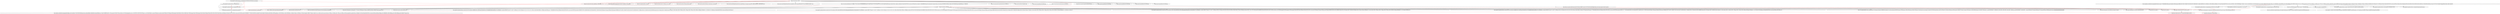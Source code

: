 strict digraph G {
ratio=compress;
"http://ad.turn.com/server/pixel.htm?fpid=6&sp=y" -> "http://cdn.turn.com/server/ddc.htm?uid=3073708154474896527&rnd=3145765748512824463&fpid=6&nu=y&t=&sp=y&purl=&ctid=1&cyid=2";
"http://www.ask.com/---680:end" -> "http://pagead2.googlesyndication.com/activeview?id=osdtos&avi=BGvuWhjckVaDHC6aDwQHI14HADgAAAAAQATgByAEJwAIC4AIA4AQBoAYWwhMDEIAB&ti=1&adk=2296567755&p=227,1103,477,1403&tos=4253,0,0,0,0&mtos=4253,4253,4253,4253,4253&rs=3&ht=0&tfs=270&tls=4523&fp=correlator%3D2171614170972160%26eid%3D108809022%26iu%3D%252F23219321%252Fiac.ask-ask.us.dw%252Fhomepage%252Fhomepage%252Fhomepage%26oid%3D3%26url%3Dhttp%253A%252F%252Fwww.ask.com%252F&afp=%26output%3Djson_html%26impl%3Dfif%26dt%3D1435321989646%26adx%3D1103%26ady%3D227%26ifi%3D2%26flash%3D18.0.0&tmo=3&tme=268&abd=1-0-14&r=u&bs=1855,1076&bos=1855,1176&ps=1855,1076&ss=1920,1200&tt=4143&pt=380&deb=1-1-1-5-15-4&tvt=4254&uc=14";
"http://www.ask.com/---680:end" -> "http://pagead2.googlesyndication.com/activeview?id=osdtos&avi=BJJdMhzckVevuNJPUpgOQo4HoAQDzm53O1QEAABABOAHIAQLIA8EEoAYCwhMDEIAB&ti=1&adk=4065295617&p=227,1103,477,1403&tos=5161,0,0,0,0&mtos=5161,5161,5161,5161,5161&rs=1&ht=0&tfs=116&tls=5277&fp=client%3Dca-pub-1776282838082166%26url%3Dhttp%253A%252F%252Fwww.ask.com%252F%26correlator%3D6701477777409%26ifk%3D481021502%26eid%3D575144603%252C317150304%26oid%3D3&afp=%26output%3Dhtml%26slotname%3D9884231937%252F5174602857%252F1280135337%252F8523922017%26flash%3D18.0.0%26dt%3D1435321989698%26adx%3D1103%26ady%3D227%26ifi%3D1&tdl=43&abd=1-0-14&r=u&bs=1855,1113&bos=1855,1176&ps=1855,1113&ss=1920,1200&tt=5022&pt=255&deb=1-1-1-8-15-4&tvt=5161&iframe_loc=http%3A%2F%2Fwww.ask.com%2F&is=300,250&uc=14";
"http://www.ask.com/---0:679" -> "http://www.ask.com/st/c/css/ask_home.min.c321868e.css";
"http://www.ask.com/---0:679" -> "http://sp.ask.com/sh/i/a14/c/generic.png";
"http://www.ask.com/---0:679" -> "http://sp.ask.com/qotdxdict/i/20150407.jpg";
"http://www.ask.com/---0:679" -> "http://sp.ask.com/qotdxdict/i/20150406.jpg";
"http://www.ask.com/---0:679" -> "http://sp.ask.com/qotdxdict/i/20150405.jpg";
"http://www.ask.com/---0:679" -> "http://sp.ask.com/qotdxdict/i/20150404.jpg";
"http://www.ask.com/---0:679" -> "http://sp.ask.com/qotdxdict/i/20150403.jpg";
"http://www.ask.com/---0:679" -> "http://static.pollroll.in/images/poll-20150307073308264-3728-large.jpg";
"http://www.ask.com/st/c/js/ask_home.min.6239cf50.js" -> "http://www.ask.com/---680:end";
"http://www.ask.com/---0:679" -> "http://www.ask.com/st/c/js/ask_unified.min.c7f61e55.js";
"http://www.ask.com/st/c/js/ask_unified.min.c7f61e55.js" -> "http://www.ask.com/---680:end";
"http://www.ask.com/---0:679" -> "http://www.google-analytics.com/ga.js";
"http://www.ask.com/---0:679" -> "http://b.scorecardresearch.com/beacon.js";
"http://www.ask.com/---0:679" -> "http://ad.crwdcntrl.net/5/c=4736/pe=y/var=ccauds";
"http://www.ask.com/---0:679" -> "http://sp.ask.com/sh/i/a16/themes/bluelinen.jpg";
"http://www.ask.com/---0:679" -> "http://sp.ask.com/sh/i/a16/themes/weather/peel_weather.png";
"http://www.ask.com/---0:679" -> "http://sp.ask.com/sh/i/legend/st/production/compiled/legacy_homepage-LegacyHP-031dff5815f66e80b1c1af80d2e8f5c5.png";
"http://www.ask.com/---0:679" -> "http://sp.ask.com/sh/i/legend/st/production/compiled/us_sprite-LegacyHP-b9ed5c7f27cbcc2256d96d2324494317.png";
"http://www.ask.com/---0:679" -> "http://www.ask.com/ulog?anxuu=C11F8BAC-77F5-411D-A1A7-9FF9DB9B988E&anxa=T2_AskUS&anxv=372c321&anxd=2015-03-24T18%3A48%3A00Z&anxsn=askus013iad.io.askjeeves.info&anxu=http%3A%2F%2Fwww.ask.com%2F&anxl=en-us&anxlv=1428436869816&anxrd=none&anxrk=-&anxsq=2&pl_cm=true&anxi=9FC8FD95-C3FB-44A7-A4E2-A72E570E48C9&anxe=BackFill&anxr=1758858106";
"http://www.ask.com/---680:end" -> "http://www.google-analytics.com/__utm.gif?utmwv=5.6.4&utms=2&utmn=1389282241&utmhn=www.ask.com&utme=8(LD)9(0)&utmcs=UTF-8&utmsr=1920x1200&utmvp=1855x1076&utmsc=24-bit&utmul=en-us&utmje=1&utmfl=18.0%20r0&utmdt=Ask.com%20-%20What%27s%20Your%20Question%3F&utmhid=1064404727&utmr=-&utmp=%2F&utmht=1435321995240&utmac=UA-5081537-46&utmcc=__utma%3D252994457.1309008258.1435321990.1435321990.1435321990.1%3B%2B__utmz%3D252994457.1435321990.1.1.utmcsr%3D(direct)%7Cutmccn%3D(direct)%7Cutmcmd%3D(none)%3B&utmjid=&utmu=qQAAAAAAAAAAAAAAAAAAAAAE~";
"http://www.ask.com/---680:end" -> "http://tags.crwdcntrl.net/c/4737/cc.js?ns=_cc4737";
"http://partner.googleadservices.com/gpt/pubads_impl_58.js" -> "http://pubads.g.doubleclick.net/gampad/ads?gdfp_req=1&correlator=740145782325248&output=json_html&callback=callbackProxy&impl=fifs&json_a=1&eid=108809022&sfv=1-0-2&iu_parts=23219321%2Ciac.ask-ask.us.dw%2Chomepage&enc_prev_ius=%2F0%2F1%2F2%2F2%2F2&prev_iu_szs=300x250&prev_scp=pos%3Dtop&cust_params=iabcat%3Diab19-35%26ptype%3Dhomepage%26ref%3Ddirect%26rpv%3D69%26tx1%3Dhomepage%26tx2%3Dhomepage%26tx3%3Dnull%26lang%3Deng%26loc%3Dus%26kw%3Dnull%26dc_ref%3Dhttp%25253A%25252F%25252Fwww.ask.com%25252F&cookie=ID%3D86832707736631e6%3AT%3D1428436870%3AS%3DALNI_MbGgTQswZKS5ZPqPoZ_efFY9cjxAQ&lmt=1435321995&dt=1435321995288&cc=100&frm=20&biw=1855&bih=1076&oid=3&adks=2296567755&gut=v2&ifi=1&u_tz=-240&u_his=2&u_java=true&u_h=1200&u_w=1920&u_ah=1176&u_aw=1855&u_cd=24&u_nplug=6&u_nmime=8&u_sd=1&flash=18.0.0&url=http%3A%2F%2Fwww.ask.com%2F&vrg=58&vrp=58&ga_vid=1309008258.1435321990&ga_sid=1435321990&ga_hid=1064404727&ga_fc=true";
"http://partner.googleadservices.com/gpt/pubads_impl_58.js" -> "http://pagead2.googlesyndication.com/pagead/osd.js";
"http://www.ask.com/---680:end" -> "http://b.scorecardresearch.com/beacon.js";
"http://www.ask.com/---680:end" -> "http://tap2-cdn.rubiconproject.com/partner/scripts/rubicon/emily.html?rtb_ext=1&pc=10952/40362&geo=na&co=us";
"http://pagead2.googlesyndication.com/pagead/js/r20150402/r20150224/show_ads_impl.js" -> "http://pagead2.googlesyndication.com/pagead/osd.js";
"http://googleads.g.doubleclick.net/pagead/ads?client=ca-pub-1776282838082166&output=html&h=250&slotname=9884231937%2F5174602857%2F1280135337%2F8523922017&adk=4065295617&w=300&lmt=1435321995&ea=0&flash=18.0.0&url=http%3A%2F%2Fwww.ask.com%2F&dt=1435321995396&bpp=7&bdt=111&shv=r20150402&cbv=r20150224&saldr=sa&correlator=388297297921&frm=23&ga_vid=1309008258.1435321990&ga_sid=1435321990&ga_hid=1950922143&ga_fc=1&u_tz=-240&u_his=2&u_java=1&u_h=1200&u_w=1920&u_ah=1176&u_aw=1855&u_cd=24&u_nplug=6&u_nmime=8&dff=times%20new%20roman&dfs=16&adx=1103&ady=227&biw=1855&bih=1076&isw=300&ish=250&ifk=481021502&eid=317150304&oid=3&loc=http%3A%2F%2Fwww.ask.com%2F&rx=0&eae=2&fc=24&brdim=65%2C24%2C65%2C24%2C1855%2C24%2C1855%2C1176%2C300%2C250&vis=1&rsz=%7C%7Co%7C&abl=CS&ppjl=f&fu=4&bc=1&ifi=1&dtd=65" -> "http://pagead2.googlesyndication.com/simgad/6015556649819274920";
"http://googleads.g.doubleclick.net/pagead/ads?client=ca-pub-1776282838082166&output=html&h=250&slotname=9884231937%2F5174602857%2F1280135337%2F8523922017&adk=4065295617&w=300&lmt=1435321995&ea=0&flash=18.0.0&url=http%3A%2F%2Fwww.ask.com%2F&dt=1435321995396&bpp=7&bdt=111&shv=r20150402&cbv=r20150224&saldr=sa&correlator=388297297921&frm=23&ga_vid=1309008258.1435321990&ga_sid=1435321990&ga_hid=1950922143&ga_fc=1&u_tz=-240&u_his=2&u_java=1&u_h=1200&u_w=1920&u_ah=1176&u_aw=1855&u_cd=24&u_nplug=6&u_nmime=8&dff=times%20new%20roman&dfs=16&adx=1103&ady=227&biw=1855&bih=1076&isw=300&ish=250&ifk=481021502&eid=317150304&oid=3&loc=http%3A%2F%2Fwww.ask.com%2F&rx=0&eae=2&fc=24&brdim=65%2C24%2C65%2C24%2C1855%2C24%2C1855%2C1176%2C300%2C250&vis=1&rsz=%7C%7Co%7C&abl=CS&ppjl=f&fu=4&bc=1&ifi=1&dtd=65" -> "http://pagead2.googlesyndication.com/pagead/js/r20150402/r20110914/abg.js";
"http://googleads.g.doubleclick.net/pagead/ads?client=ca-pub-1776282838082166&output=html&h=250&slotname=9884231937%2F5174602857%2F1280135337%2F8523922017&adk=4065295617&w=300&lmt=1435321995&ea=0&flash=18.0.0&url=http%3A%2F%2Fwww.ask.com%2F&dt=1435321995396&bpp=7&bdt=111&shv=r20150402&cbv=r20150224&saldr=sa&correlator=388297297921&frm=23&ga_vid=1309008258.1435321990&ga_sid=1435321990&ga_hid=1950922143&ga_fc=1&u_tz=-240&u_his=2&u_java=1&u_h=1200&u_w=1920&u_ah=1176&u_aw=1855&u_cd=24&u_nplug=6&u_nmime=8&dff=times%20new%20roman&dfs=16&adx=1103&ady=227&biw=1855&bih=1076&isw=300&ish=250&ifk=481021502&eid=317150304&oid=3&loc=http%3A%2F%2Fwww.ask.com%2F&rx=0&eae=2&fc=24&brdim=65%2C24%2C65%2C24%2C1855%2C24%2C1855%2C1176%2C300%2C250&vis=1&rsz=%7C%7Co%7C&abl=CS&ppjl=f&fu=4&bc=1&ifi=1&dtd=65" -> "http://pagead2.googlesyndication.com/pagead/images/google-logo.png";
"http://googleads.g.doubleclick.net/pagead/ads?client=ca-pub-1776282838082166&output=html&h=250&slotname=9884231937%2F5174602857%2F1280135337%2F8523922017&adk=4065295617&w=300&lmt=1435321995&ea=0&flash=18.0.0&url=http%3A%2F%2Fwww.ask.com%2F&dt=1435321995396&bpp=7&bdt=111&shv=r20150402&cbv=r20150224&saldr=sa&correlator=388297297921&frm=23&ga_vid=1309008258.1435321990&ga_sid=1435321990&ga_hid=1950922143&ga_fc=1&u_tz=-240&u_his=2&u_java=1&u_h=1200&u_w=1920&u_ah=1176&u_aw=1855&u_cd=24&u_nplug=6&u_nmime=8&dff=times%20new%20roman&dfs=16&adx=1103&ady=227&biw=1855&bih=1076&isw=300&ish=250&ifk=481021502&eid=317150304&oid=3&loc=http%3A%2F%2Fwww.ask.com%2F&rx=0&eae=2&fc=24&brdim=65%2C24%2C65%2C24%2C1855%2C24%2C1855%2C1176%2C300%2C250&vis=1&rsz=%7C%7Co%7C&abl=CS&ppjl=f&fu=4&bc=1&ifi=1&dtd=65" -> "http://googleads.g.doubleclick.net/pagead/drt/s?v=r20120211";
"http://googleads.g.doubleclick.net/pagead/ads?client=ca-pub-1776282838082166&output=html&h=250&slotname=9884231937%2F5174602857%2F1280135337%2F8523922017&adk=4065295617&w=300&lmt=1435321995&ea=0&flash=18.0.0&url=http%3A%2F%2Fwww.ask.com%2F&dt=1435321995396&bpp=7&bdt=111&shv=r20150402&cbv=r20150224&saldr=sa&correlator=388297297921&frm=23&ga_vid=1309008258.1435321990&ga_sid=1435321990&ga_hid=1950922143&ga_fc=1&u_tz=-240&u_his=2&u_java=1&u_h=1200&u_w=1920&u_ah=1176&u_aw=1855&u_cd=24&u_nplug=6&u_nmime=8&dff=times%20new%20roman&dfs=16&adx=1103&ady=227&biw=1855&bih=1076&isw=300&ish=250&ifk=481021502&eid=317150304&oid=3&loc=http%3A%2F%2Fwww.ask.com%2F&rx=0&eae=2&fc=24&brdim=65%2C24%2C65%2C24%2C1855%2C24%2C1855%2C1176%2C300%2C250&vis=1&rsz=%7C%7Co%7C&abl=CS&ppjl=f&fu=4&bc=1&ifi=1&dtd=65" -> "http://cm.g.doubleclick.net/push?client=ca-pub-1776282838082166";
"http://googleads.g.doubleclick.net/pagead/ads?client=ca-pub-1776282838082166&output=html&h=250&slotname=9884231937%2F5174602857%2F1280135337%2F8523922017&adk=4065295617&w=300&lmt=1435321995&ea=0&flash=18.0.0&url=http%3A%2F%2Fwww.ask.com%2F&dt=1435321995396&bpp=7&bdt=111&shv=r20150402&cbv=r20150224&saldr=sa&correlator=388297297921&frm=23&ga_vid=1309008258.1435321990&ga_sid=1435321990&ga_hid=1950922143&ga_fc=1&u_tz=-240&u_his=2&u_java=1&u_h=1200&u_w=1920&u_ah=1176&u_aw=1855&u_cd=24&u_nplug=6&u_nmime=8&dff=times%20new%20roman&dfs=16&adx=1103&ady=227&biw=1855&bih=1076&isw=300&ish=250&ifk=481021502&eid=317150304&oid=3&loc=http%3A%2F%2Fwww.ask.com%2F&rx=0&eae=2&fc=24&brdim=65%2C24%2C65%2C24%2C1855%2C24%2C1855%2C1176%2C300%2C250&vis=1&rsz=%7C%7Co%7C&abl=CS&ppjl=f&fu=4&bc=1&ifi=1&dtd=65" -> "http://pagead2.googlesyndication.com/pagead/images/x_button_blue2.png";
"http://googleads.g.doubleclick.net/pagead/ads?client=ca-pub-1776282838082166&output=html&h=250&slotname=9884231937%2F5174602857%2F1280135337%2F8523922017&adk=4065295617&w=300&lmt=1435321995&ea=0&flash=18.0.0&url=http%3A%2F%2Fwww.ask.com%2F&dt=1435321995396&bpp=7&bdt=111&shv=r20150402&cbv=r20150224&saldr=sa&correlator=388297297921&frm=23&ga_vid=1309008258.1435321990&ga_sid=1435321990&ga_hid=1950922143&ga_fc=1&u_tz=-240&u_his=2&u_java=1&u_h=1200&u_w=1920&u_ah=1176&u_aw=1855&u_cd=24&u_nplug=6&u_nmime=8&dff=times%20new%20roman&dfs=16&adx=1103&ady=227&biw=1855&bih=1076&isw=300&ish=250&ifk=481021502&eid=317150304&oid=3&loc=http%3A%2F%2Fwww.ask.com%2F&rx=0&eae=2&fc=24&brdim=65%2C24%2C65%2C24%2C1855%2C24%2C1855%2C1176%2C300%2C250&vis=1&rsz=%7C%7Co%7C&abl=CS&ppjl=f&fu=4&bc=1&ifi=1&dtd=65" -> "https://www.google.com/pagead/drt/ui";
"http://www.ask.com/---680:end" -> "http://tap.rubiconproject.com/oz/feeds/turn/tokens/?rt=pixel";
"http://www.ask.com/---680:end" -> "http://map.media6degrees.com/orbserv/hbpix?pixId=4857";
"http://www.ask.com/---680:end" -> "http://green.erne.co/rp/cm";
"http://www.ask.com/---680:end" -> "http://ads.p161.net/cmr";
"http://www.ask.com/---680:end" -> "http://c1.adform.net/serving/cookie/match/?party=8";
"http://www.ask.com/---680:end" -> "http://cm.netseer.com/redirect?ex=11";
"http://cm.g.doubleclick.net/push?client=ca-pub-1776282838082166" -> "http://magnetic.t.domdex.com/sync/google?google_gid=CAESEPRNjYVQtM8BfUPhurcgL0I&google_cver=1&google_push=AHNF13IWeqxit-u6uJCJfbV9sedvApsqYGm44lMKQQ";
"http://cm.g.doubleclick.net/push?client=ca-pub-1776282838082166" -> "http://cm.g.doubleclick.net/pixel?google_nid=magnetic&google_push=AHNF13IWeqxit-u6uJCJfbV9sedvApsqYGm44lMKQQ&google_hm=";
"http://www.ask.com/---680:end" -> "http://b.scorecardresearch.com/beacon.js";
"http://tags.crwdcntrl.net/c/4737/cc.js?ns=_cc4737" -> "http://bcp.crwdcntrl.net/5/c=4737/rand=463220348/pv=y/rt=ifr";
"http://googleads.g.doubleclick.net/pagead/ads?client=ca-pub-1776282838082166&output=html&h=250&slotname=9884231937%2F5174602857%2F1280135337%2F8523922017&adk=4065295617&w=300&lmt=1435321995&ea=0&flash=18.0.0&url=http%3A%2F%2Fwww.ask.com%2F&dt=1435321995396&bpp=7&bdt=111&shv=r20150402&cbv=r20150224&saldr=sa&correlator=388297297921&frm=23&ga_vid=1309008258.1435321990&ga_sid=1435321990&ga_hid=1950922143&ga_fc=1&u_tz=-240&u_his=2&u_java=1&u_h=1200&u_w=1920&u_ah=1176&u_aw=1855&u_cd=24&u_nplug=6&u_nmime=8&dff=times%20new%20roman&dfs=16&adx=1103&ady=227&biw=1855&bih=1076&isw=300&ish=250&ifk=481021502&eid=317150304&oid=3&loc=http%3A%2F%2Fwww.ask.com%2F&rx=0&eae=2&fc=24&brdim=65%2C24%2C65%2C24%2C1855%2C24%2C1855%2C1176%2C300%2C250&vis=1&rsz=%7C%7Co%7C&abl=CS&ppjl=f&fu=4&bc=1&ifi=1&dtd=65" -> "http://pagead2.googlesyndication.com/bg/71ikiLcMrGYIGyvMYn7ZsljFfaS4wGaxf80-aqUxjBw.js";
"http://www.ask.com/---680:end" -> "http://cm.g.doubleclick.net/pixel?google_nid=rubicon&google_cm&google_sc";
"http://www.ask.com/---680:end" -> "http://pixel.rubiconproject.com/tap.php?v=7751&nid=2249&expires=30&put=CAESEGGisOX3Xn1VNIlHeWVn9qw&google_cver=1";
"http://www.ask.com/---680:end" -> "http://sp.ask.com/sh/i/a14/favicon/favicon.ico";
"http://www.ask.com/---680:end" -> "http://sp.ask.com/sh/i/a14/favicon/favicon.ico";
"http://www.ask.com/---680:end" -> "http://sp.ask.com/sh/i/a14/favicon/favicon.ico";
"http://www.ask.com/---680:end" -> "http://pagead2.googlesyndication.com/activeview?id=osdim&avi=BJJdMhzckVevuNJPUpgOQo4HoAQDzm53O1QEAABABOAHIAQLIA8EEoAYCwhMDEIAB&ti=1&adk=4065295617&p=227,1103,477,1403&tos=1110,0,0,0,0&mtos=1110,1110,1110,1110,1110&rs=1&ht=0&tfs=80&tls=1190&fp=client%3Dca-pub-1776282838082166%26url%3Dhttp%253A%252F%252Fwww.ask.com%252F%26correlator%3D388297297921%26ifk%3D481021502%26eid%3D317150304%26oid%3D3&afp=%26output%3Dhtml%26slotname%3D9884231937%252F5174602857%252F1280135337%252F8523922017%26flash%3D18.0.0%26dt%3D1435321995396%26adx%3D1103%26ady%3D227%26ifi%3D1&tdl=35&abd=1-0-5&r=u&bs=1855,1076&bos=1855,1176&ps=1855,1076&ss=1920,1200&tt=1008&pt=182&deb=1-1-1-3-6-4&tvt=1111&iframe_loc=http%3A%2F%2Fwww.ask.com%2F&is=300,250&uc=5";
"http://www.ask.com/---680:end" -> "http://pagead2.googlesyndication.com/activeview?id=osdim&avi=BGvuWhjckVaDHC6aDwQHI14HADgAAAAAQATgByAEJwAIC4AIA4AQBoAYWwhMDEIAB&ti=1&adk=2296567755&p=227,1103,477,1403&tos=1118,0,0,0,0&mtos=1118,1118,1118,1118,1118&rs=3&ht=0&tfs=180&tls=1298&fp=correlator%3D740145782325248%26eid%3D108809022%26iu%3D%252F23219321%252Fiac.ask-ask.us.dw%252Fhomepage%252Fhomepage%252Fhomepage%26oid%3D3%26url%3Dhttp%253A%252F%252Fwww.ask.com%252F&afp=%26output%3Djson_html%26impl%3Dfif%26dt%3D1435321995291%26adx%3D1103%26ady%3D227%26ifi%3D2%26flash%3D18.0.0&tmo=2&tme=179&abd=1-0-5&r=u&bs=1855,1076&bos=1855,1176&ps=1855,1076&ss=1920,1200&tt=1012&pt=288&deb=1-1-1-6-6-5&tvt=1120&uc=5";
"http://www.ask.com/---0:679" -> "http://www.ask.com/---680:end"[color=red];
"http://pagead2.googlesyndication.com/pagead/js/r20150402/r20150224/show_ads_impl.js" -> "http://pagead2.googlesyndication.com/pagead/osd.js";
"http://pagead2.googlesyndication.com/pagead/js/r20150402/r20150224/show_ads_impl.js" -> "http://pagead2.googlesyndication.com/pagead/show_ads.js"[color=red];
"http://pagead2.googlesyndication.com/pagead/js/r20150402/r20150224/show_ads_impl.js" -> "http://tap2-cdn.rubiconproject.com/partner/scripts/rubicon/emily.html?rtb_ext=1&pc=10952/40362&geo=na&co=us"[color=red];
"http://cdn.turn.com/server/ddc.htm?uid=3073708154474896527&rnd=3145765748512824463&fpid=6&nu=y&t=&sp=y&purl=&ctid=1&cyid=2" -> "http://tap2-cdn.rubiconproject.com/partner/scripts/rubicon/emily.html?rtb_ext=1&pc=10952/40362&geo=na&co=us"[color=red];
"http://googleads.g.doubleclick.net/pagead/ads?client=ca-pub-1776282838082166&output=html&h=250&slotname=9884231937%2F5174602857%2F1280135337%2F8523922017&adk=4065295617&w=300&lmt=1435321995&ea=0&flash=18.0.0&url=http%3A%2F%2Fwww.ask.com%2F&dt=1435321995396&bpp=7&bdt=111&shv=r20150402&cbv=r20150224&saldr=sa&correlator=388297297921&frm=23&ga_vid=1309008258.1435321990&ga_sid=1435321990&ga_hid=1950922143&ga_fc=1&u_tz=-240&u_his=2&u_java=1&u_h=1200&u_w=1920&u_ah=1176&u_aw=1855&u_cd=24&u_nplug=6&u_nmime=8&dff=times%20new%20roman&dfs=16&adx=1103&ady=227&biw=1855&bih=1076&isw=300&ish=250&ifk=481021502&eid=317150304&oid=3&loc=http%3A%2F%2Fwww.ask.com%2F&rx=0&eae=2&fc=24&brdim=65%2C24%2C65%2C24%2C1855%2C24%2C1855%2C1176%2C300%2C250&vis=1&rsz=%7C%7Co%7C&abl=CS&ppjl=f&fu=4&bc=1&ifi=1&dtd=65" -> "http://tap2-cdn.rubiconproject.com/partner/scripts/rubicon/emily.html?rtb_ext=1&pc=10952/40362&geo=na&co=us"[color=red];
"http://pagead2.googlesyndication.com/pagead/js/r20150402/r20110914/abg.js" -> "http://tap2-cdn.rubiconproject.com/partner/scripts/rubicon/emily.html?rtb_ext=1&pc=10952/40362&geo=na&co=us"[color=red];
"http://www.ask.com/st/c/js/ask_unified.min.c7f61e55.js" -> "http://www.ask.com/---0:679"[color=red];
"http://www.google-analytics.com/ga.js" -> "http://www.ask.com/---0:679"[color=red];
"http://www.ask.com/---0:679" -> "http://partner.googleadservices.com/gpt/pubads_impl_58.js"[color=red];
"http://pagead2.googlesyndication.com/pagead/osd.js" -> "http://pagead2.googlesyndication.com/pagead/show_ads.js"[color=red];
"http://tap2-cdn.rubiconproject.com/partner/scripts/rubicon/emily.html?rtb_ext=1&pc=10952/40362&geo=na&co=us" -> "http://ads.rubiconproject.com/ad/10952.js"[color=red];
"http://pagead2.googlesyndication.com/pagead/js/r20150402/r20150224/show_ads_impl.js" -> "http://ads.rubiconproject.com/ad/10952.js"[color=red];
"http://partner.googleadservices.com/gpt/pubads_impl_58.js" -> "http://pagead2.googlesyndication.com/pagead/show_ads.js"[color=red];
"http://www.ask.com/st/c/js/ask_unified.min.c7f61e55.js" -> "http://pagead2.googlesyndication.com/pagead/show_ads.js"[color=red];
"http://pagead2.googlesyndication.com/pagead/show_ads.js" -> "http://partner.googleadservices.com/gpt/pubads_impl_58.js"[color=red];
}

